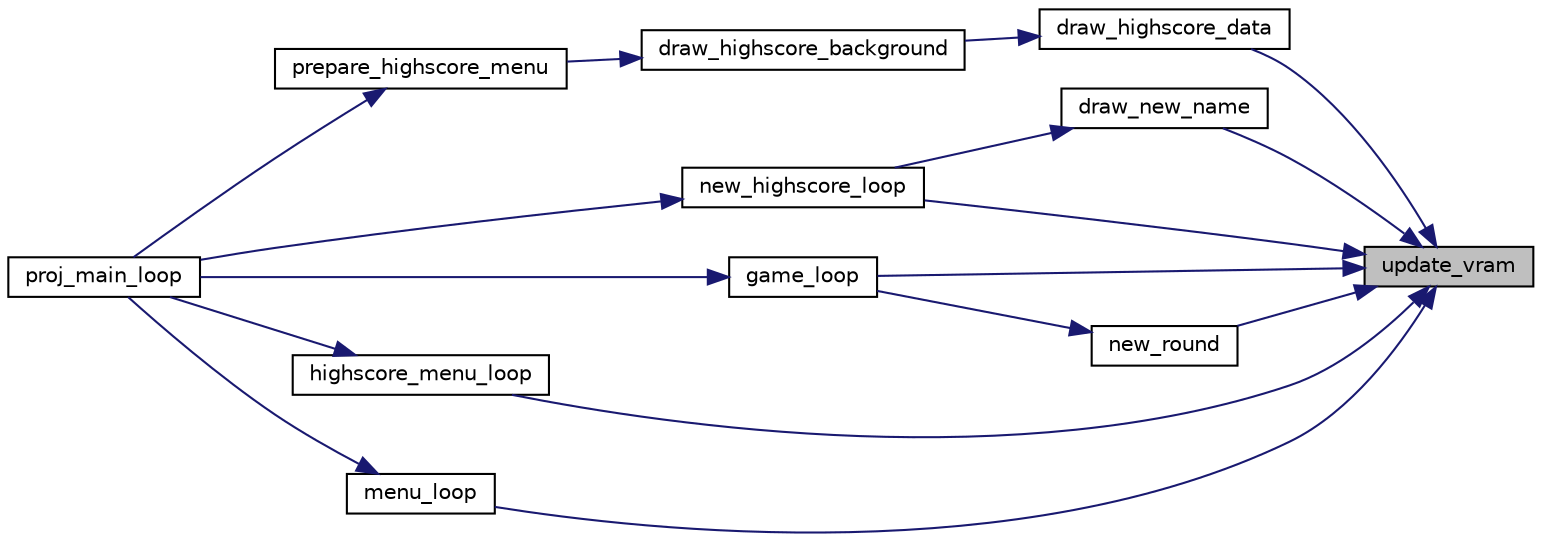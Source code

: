 digraph "update_vram"
{
 // LATEX_PDF_SIZE
  edge [fontname="Helvetica",fontsize="10",labelfontname="Helvetica",labelfontsize="10"];
  node [fontname="Helvetica",fontsize="10",shape=record];
  rankdir="RL";
  Node1 [label="update_vram",height=0.2,width=0.4,color="black", fillcolor="grey75", style="filled", fontcolor="black",tooltip="Updates the video ram."];
  Node1 -> Node2 [dir="back",color="midnightblue",fontsize="10",style="solid",fontname="Helvetica"];
  Node2 [label="draw_highscore_data",height=0.2,width=0.4,color="black", fillcolor="white", style="filled",URL="$sprite_8h.html#a783d013e6c9f448ba5a7fff78fdf0edf",tooltip="Draws the highscore data on the background buffer."];
  Node2 -> Node3 [dir="back",color="midnightblue",fontsize="10",style="solid",fontname="Helvetica"];
  Node3 [label="draw_highscore_background",height=0.2,width=0.4,color="black", fillcolor="white", style="filled",URL="$sprite_8h.html#ab860f4d0de8b51748e40d579c48e31dc",tooltip="Draws the highscore background on the background buffer."];
  Node3 -> Node4 [dir="back",color="midnightblue",fontsize="10",style="solid",fontname="Helvetica"];
  Node4 [label="prepare_highscore_menu",height=0.2,width=0.4,color="black", fillcolor="white", style="filled",URL="$highscore_8c.html#af2a9268e3705ab4d2bb5fbb6b8c409fa",tooltip=" "];
  Node4 -> Node5 [dir="back",color="midnightblue",fontsize="10",style="solid",fontname="Helvetica"];
  Node5 [label="proj_main_loop",height=0.2,width=0.4,color="black", fillcolor="white", style="filled",URL="$proj_8c.html#a2a16f651eccbd248e1ad3b3b924b143b",tooltip=" "];
  Node1 -> Node6 [dir="back",color="midnightblue",fontsize="10",style="solid",fontname="Helvetica"];
  Node6 [label="draw_new_name",height=0.2,width=0.4,color="black", fillcolor="white", style="filled",URL="$group__highscore.html#ga45bec8d688b782490a7c8dd218d29ce6",tooltip="Draws the name the player is editing on the double buffer."];
  Node6 -> Node7 [dir="back",color="midnightblue",fontsize="10",style="solid",fontname="Helvetica"];
  Node7 [label="new_highscore_loop",height=0.2,width=0.4,color="black", fillcolor="white", style="filled",URL="$group__highscore.html#ga91fd736c399b051bdda3624b04ce58f3",tooltip="Draws the non-static new highscore menu images."];
  Node7 -> Node5 [dir="back",color="midnightblue",fontsize="10",style="solid",fontname="Helvetica"];
  Node1 -> Node8 [dir="back",color="midnightblue",fontsize="10",style="solid",fontname="Helvetica"];
  Node8 [label="game_loop",height=0.2,width=0.4,color="black", fillcolor="white", style="filled",URL="$group__game.html#gabc9e0c89439f64104e8d4327028355d1",tooltip="Core gameplay loop."];
  Node8 -> Node5 [dir="back",color="midnightblue",fontsize="10",style="solid",fontname="Helvetica"];
  Node1 -> Node9 [dir="back",color="midnightblue",fontsize="10",style="solid",fontname="Helvetica"];
  Node9 [label="highscore_menu_loop",height=0.2,width=0.4,color="black", fillcolor="white", style="filled",URL="$group__highscore.html#ga81c8da21606141d6fa9ab8ba339d2e9d",tooltip="Menu loop."];
  Node9 -> Node5 [dir="back",color="midnightblue",fontsize="10",style="solid",fontname="Helvetica"];
  Node1 -> Node10 [dir="back",color="midnightblue",fontsize="10",style="solid",fontname="Helvetica"];
  Node10 [label="menu_loop",height=0.2,width=0.4,color="black", fillcolor="white", style="filled",URL="$group__menu.html#ga2948469e49121c2d7d00c5253807723d",tooltip="Menu loop."];
  Node10 -> Node5 [dir="back",color="midnightblue",fontsize="10",style="solid",fontname="Helvetica"];
  Node1 -> Node7 [dir="back",color="midnightblue",fontsize="10",style="solid",fontname="Helvetica"];
  Node1 -> Node11 [dir="back",color="midnightblue",fontsize="10",style="solid",fontname="Helvetica"];
  Node11 [label="new_round",height=0.2,width=0.4,color="black", fillcolor="white", style="filled",URL="$group__game.html#gaa75c9d43139b8a434e578814a98d59a0",tooltip="Function which readies the game for a new round."];
  Node11 -> Node8 [dir="back",color="midnightblue",fontsize="10",style="solid",fontname="Helvetica"];
}

